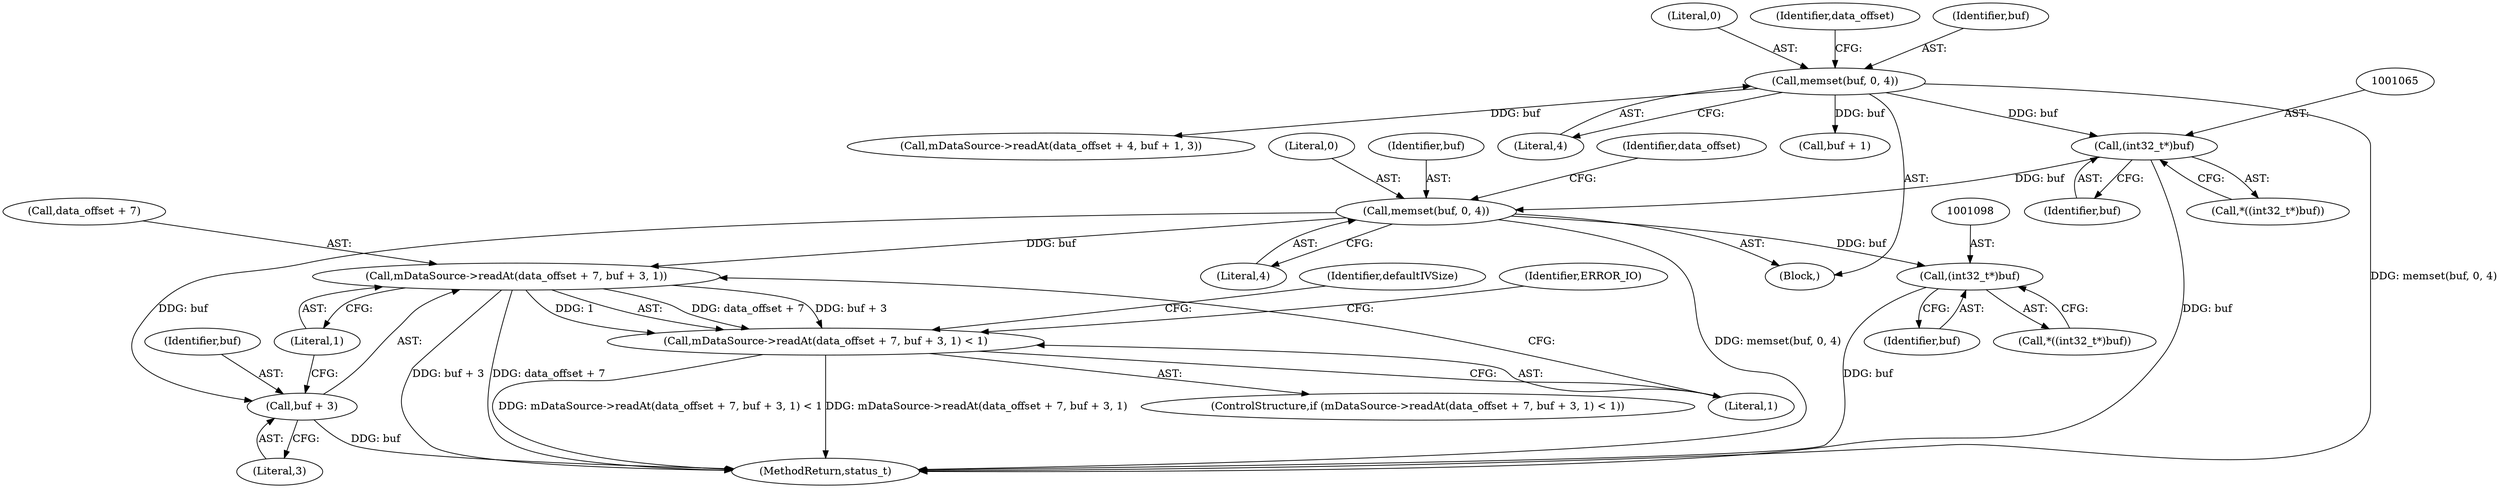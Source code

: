 digraph "0_Android_8a3a2f6ea7defe1a81bb32b3c9f3537f84749b9d@API" {
"1001074" [label="(Call,memset(buf, 0, 4))"];
"1001064" [label="(Call,(int32_t*)buf)"];
"1001041" [label="(Call,memset(buf, 0, 4))"];
"1001080" [label="(Call,mDataSource->readAt(data_offset + 7, buf + 3, 1))"];
"1001079" [label="(Call,mDataSource->readAt(data_offset + 7, buf + 3, 1) < 1)"];
"1001084" [label="(Call,buf + 3)"];
"1001097" [label="(Call,(int32_t*)buf)"];
"1001078" [label="(ControlStructure,if (mDataSource->readAt(data_offset + 7, buf + 3, 1) < 1))"];
"1001099" [label="(Identifier,buf)"];
"1001096" [label="(Call,*((int32_t*)buf))"];
"1001086" [label="(Literal,3)"];
"1001043" [label="(Literal,0)"];
"1001081" [label="(Call,data_offset + 7)"];
"1001049" [label="(Identifier,data_offset)"];
"1001088" [label="(Literal,1)"];
"1001042" [label="(Identifier,buf)"];
"1001097" [label="(Call,(int32_t*)buf)"];
"1001044" [label="(Literal,4)"];
"1001094" [label="(Identifier,defaultIVSize)"];
"1001074" [label="(Call,memset(buf, 0, 4))"];
"1001076" [label="(Literal,0)"];
"1001064" [label="(Call,(int32_t*)buf)"];
"1001085" [label="(Identifier,buf)"];
"1001079" [label="(Call,mDataSource->readAt(data_offset + 7, buf + 3, 1) < 1)"];
"1001047" [label="(Call,mDataSource->readAt(data_offset + 4, buf + 1, 3))"];
"1001066" [label="(Identifier,buf)"];
"1003923" [label="(MethodReturn,status_t)"];
"1001087" [label="(Literal,1)"];
"1001080" [label="(Call,mDataSource->readAt(data_offset + 7, buf + 3, 1))"];
"1001075" [label="(Identifier,buf)"];
"1001028" [label="(Block,)"];
"1001091" [label="(Identifier,ERROR_IO)"];
"1001041" [label="(Call,memset(buf, 0, 4))"];
"1001077" [label="(Literal,4)"];
"1001063" [label="(Call,*((int32_t*)buf))"];
"1001051" [label="(Call,buf + 1)"];
"1001084" [label="(Call,buf + 3)"];
"1001082" [label="(Identifier,data_offset)"];
"1001074" -> "1001028"  [label="AST: "];
"1001074" -> "1001077"  [label="CFG: "];
"1001075" -> "1001074"  [label="AST: "];
"1001076" -> "1001074"  [label="AST: "];
"1001077" -> "1001074"  [label="AST: "];
"1001082" -> "1001074"  [label="CFG: "];
"1001074" -> "1003923"  [label="DDG: memset(buf, 0, 4)"];
"1001064" -> "1001074"  [label="DDG: buf"];
"1001074" -> "1001080"  [label="DDG: buf"];
"1001074" -> "1001084"  [label="DDG: buf"];
"1001074" -> "1001097"  [label="DDG: buf"];
"1001064" -> "1001063"  [label="AST: "];
"1001064" -> "1001066"  [label="CFG: "];
"1001065" -> "1001064"  [label="AST: "];
"1001066" -> "1001064"  [label="AST: "];
"1001063" -> "1001064"  [label="CFG: "];
"1001064" -> "1003923"  [label="DDG: buf"];
"1001041" -> "1001064"  [label="DDG: buf"];
"1001041" -> "1001028"  [label="AST: "];
"1001041" -> "1001044"  [label="CFG: "];
"1001042" -> "1001041"  [label="AST: "];
"1001043" -> "1001041"  [label="AST: "];
"1001044" -> "1001041"  [label="AST: "];
"1001049" -> "1001041"  [label="CFG: "];
"1001041" -> "1003923"  [label="DDG: memset(buf, 0, 4)"];
"1001041" -> "1001047"  [label="DDG: buf"];
"1001041" -> "1001051"  [label="DDG: buf"];
"1001080" -> "1001079"  [label="AST: "];
"1001080" -> "1001087"  [label="CFG: "];
"1001081" -> "1001080"  [label="AST: "];
"1001084" -> "1001080"  [label="AST: "];
"1001087" -> "1001080"  [label="AST: "];
"1001088" -> "1001080"  [label="CFG: "];
"1001080" -> "1003923"  [label="DDG: buf + 3"];
"1001080" -> "1003923"  [label="DDG: data_offset + 7"];
"1001080" -> "1001079"  [label="DDG: data_offset + 7"];
"1001080" -> "1001079"  [label="DDG: buf + 3"];
"1001080" -> "1001079"  [label="DDG: 1"];
"1001079" -> "1001078"  [label="AST: "];
"1001079" -> "1001088"  [label="CFG: "];
"1001088" -> "1001079"  [label="AST: "];
"1001091" -> "1001079"  [label="CFG: "];
"1001094" -> "1001079"  [label="CFG: "];
"1001079" -> "1003923"  [label="DDG: mDataSource->readAt(data_offset + 7, buf + 3, 1)"];
"1001079" -> "1003923"  [label="DDG: mDataSource->readAt(data_offset + 7, buf + 3, 1) < 1"];
"1001084" -> "1001086"  [label="CFG: "];
"1001085" -> "1001084"  [label="AST: "];
"1001086" -> "1001084"  [label="AST: "];
"1001087" -> "1001084"  [label="CFG: "];
"1001084" -> "1003923"  [label="DDG: buf"];
"1001097" -> "1001096"  [label="AST: "];
"1001097" -> "1001099"  [label="CFG: "];
"1001098" -> "1001097"  [label="AST: "];
"1001099" -> "1001097"  [label="AST: "];
"1001096" -> "1001097"  [label="CFG: "];
"1001097" -> "1003923"  [label="DDG: buf"];
}
